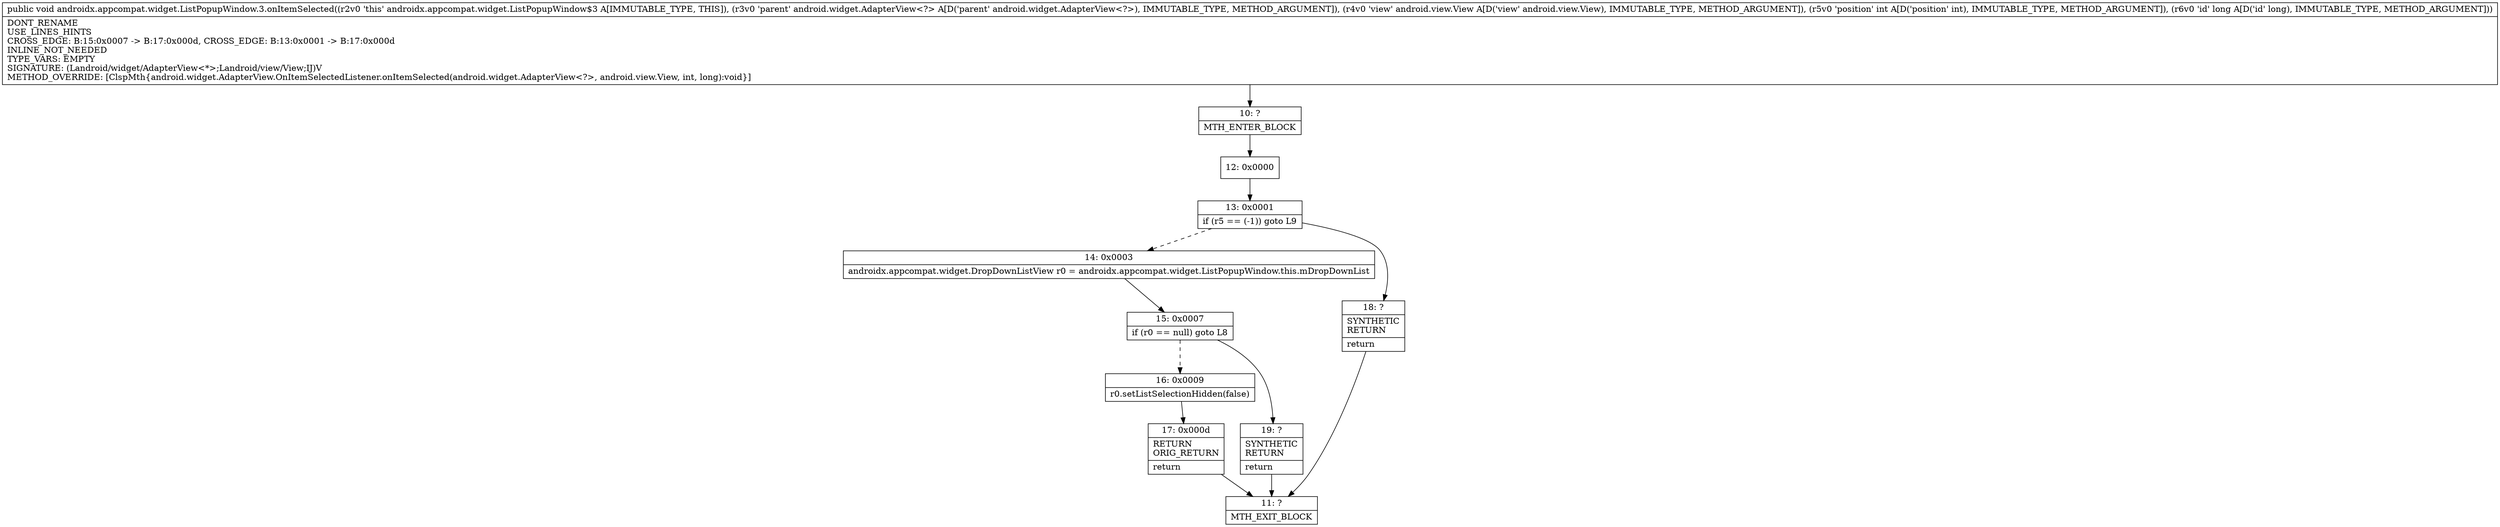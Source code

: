 digraph "CFG forandroidx.appcompat.widget.ListPopupWindow.3.onItemSelected(Landroid\/widget\/AdapterView;Landroid\/view\/View;IJ)V" {
Node_10 [shape=record,label="{10\:\ ?|MTH_ENTER_BLOCK\l}"];
Node_12 [shape=record,label="{12\:\ 0x0000}"];
Node_13 [shape=record,label="{13\:\ 0x0001|if (r5 == (\-1)) goto L9\l}"];
Node_14 [shape=record,label="{14\:\ 0x0003|androidx.appcompat.widget.DropDownListView r0 = androidx.appcompat.widget.ListPopupWindow.this.mDropDownList\l}"];
Node_15 [shape=record,label="{15\:\ 0x0007|if (r0 == null) goto L8\l}"];
Node_16 [shape=record,label="{16\:\ 0x0009|r0.setListSelectionHidden(false)\l}"];
Node_17 [shape=record,label="{17\:\ 0x000d|RETURN\lORIG_RETURN\l|return\l}"];
Node_11 [shape=record,label="{11\:\ ?|MTH_EXIT_BLOCK\l}"];
Node_19 [shape=record,label="{19\:\ ?|SYNTHETIC\lRETURN\l|return\l}"];
Node_18 [shape=record,label="{18\:\ ?|SYNTHETIC\lRETURN\l|return\l}"];
MethodNode[shape=record,label="{public void androidx.appcompat.widget.ListPopupWindow.3.onItemSelected((r2v0 'this' androidx.appcompat.widget.ListPopupWindow$3 A[IMMUTABLE_TYPE, THIS]), (r3v0 'parent' android.widget.AdapterView\<?\> A[D('parent' android.widget.AdapterView\<?\>), IMMUTABLE_TYPE, METHOD_ARGUMENT]), (r4v0 'view' android.view.View A[D('view' android.view.View), IMMUTABLE_TYPE, METHOD_ARGUMENT]), (r5v0 'position' int A[D('position' int), IMMUTABLE_TYPE, METHOD_ARGUMENT]), (r6v0 'id' long A[D('id' long), IMMUTABLE_TYPE, METHOD_ARGUMENT]))  | DONT_RENAME\lUSE_LINES_HINTS\lCROSS_EDGE: B:15:0x0007 \-\> B:17:0x000d, CROSS_EDGE: B:13:0x0001 \-\> B:17:0x000d\lINLINE_NOT_NEEDED\lTYPE_VARS: EMPTY\lSIGNATURE: (Landroid\/widget\/AdapterView\<*\>;Landroid\/view\/View;IJ)V\lMETHOD_OVERRIDE: [ClspMth\{android.widget.AdapterView.OnItemSelectedListener.onItemSelected(android.widget.AdapterView\<?\>, android.view.View, int, long):void\}]\l}"];
MethodNode -> Node_10;Node_10 -> Node_12;
Node_12 -> Node_13;
Node_13 -> Node_14[style=dashed];
Node_13 -> Node_18;
Node_14 -> Node_15;
Node_15 -> Node_16[style=dashed];
Node_15 -> Node_19;
Node_16 -> Node_17;
Node_17 -> Node_11;
Node_19 -> Node_11;
Node_18 -> Node_11;
}

